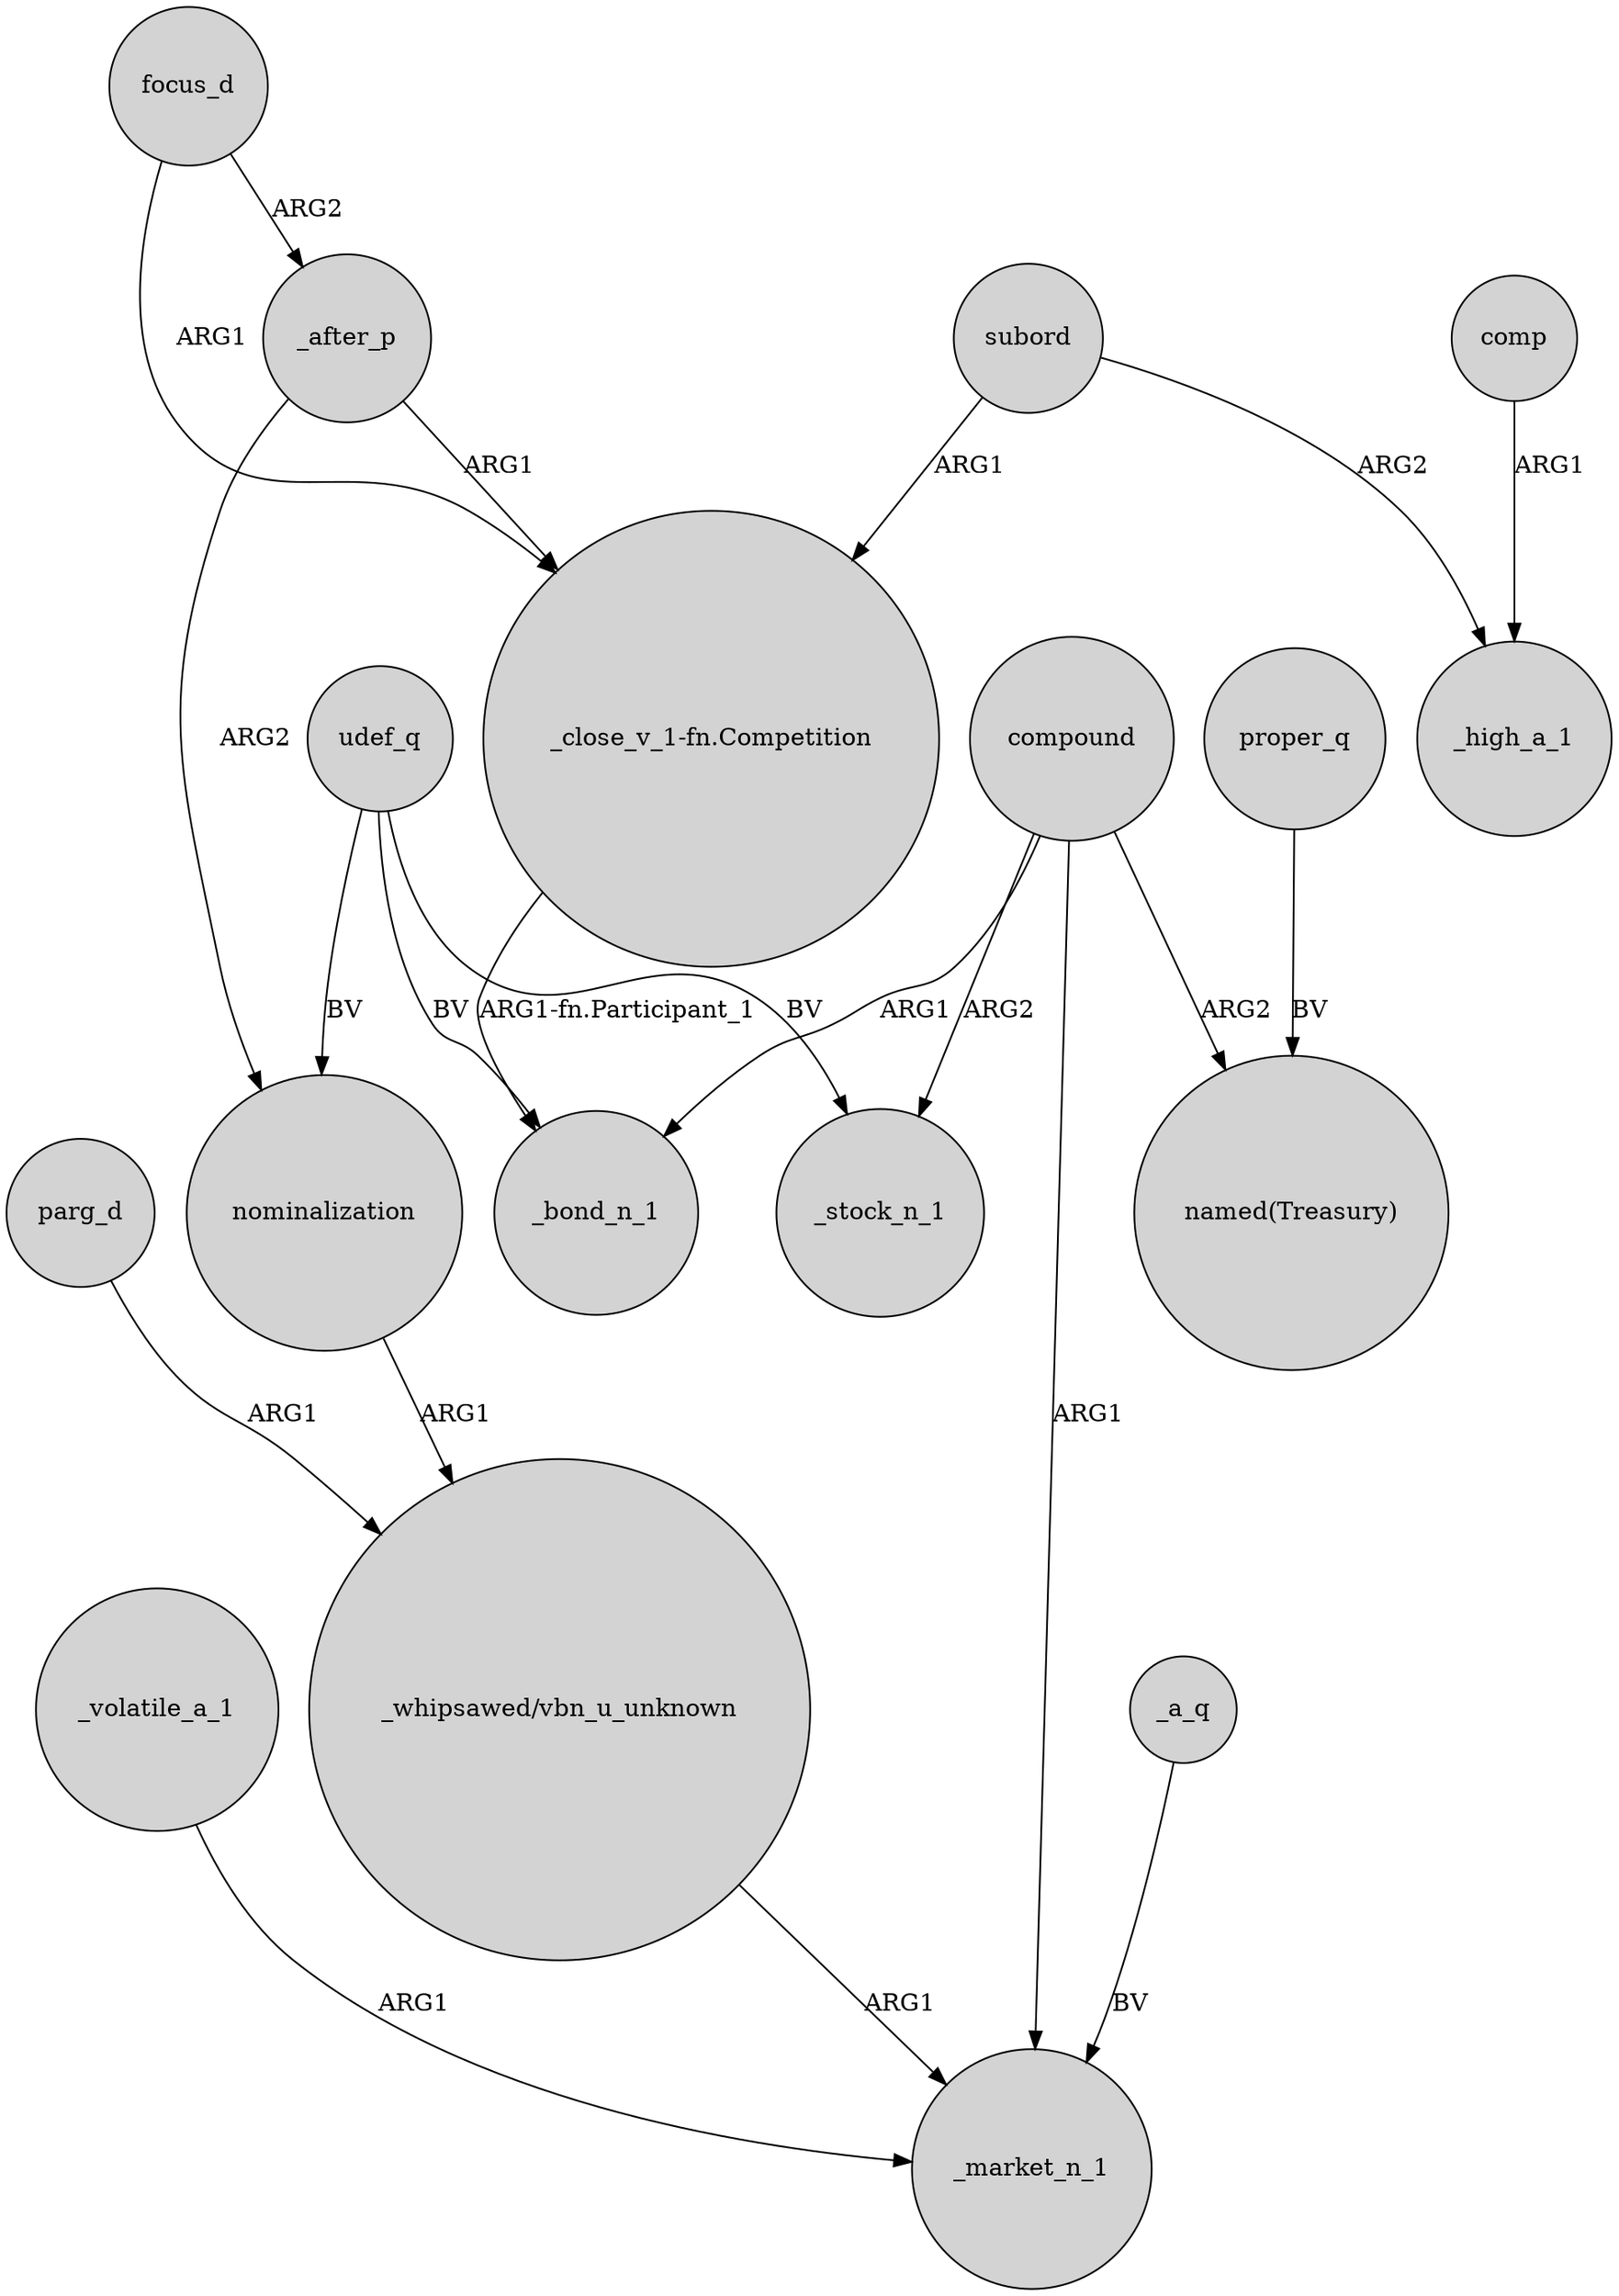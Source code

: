 digraph {
	node [shape=circle style=filled]
	_after_p -> "_close_v_1-fn.Competition" [label=ARG1]
	udef_q -> _bond_n_1 [label=BV]
	_volatile_a_1 -> _market_n_1 [label=ARG1]
	parg_d -> "_whipsawed/vbn_u_unknown" [label=ARG1]
	"_whipsawed/vbn_u_unknown" -> _market_n_1 [label=ARG1]
	udef_q -> nominalization [label=BV]
	compound -> _bond_n_1 [label=ARG1]
	subord -> "_close_v_1-fn.Competition" [label=ARG1]
	_after_p -> nominalization [label=ARG2]
	focus_d -> "_close_v_1-fn.Competition" [label=ARG1]
	proper_q -> "named(Treasury)" [label=BV]
	udef_q -> _stock_n_1 [label=BV]
	subord -> _high_a_1 [label=ARG2]
	comp -> _high_a_1 [label=ARG1]
	compound -> _stock_n_1 [label=ARG2]
	nominalization -> "_whipsawed/vbn_u_unknown" [label=ARG1]
	focus_d -> _after_p [label=ARG2]
	_a_q -> _market_n_1 [label=BV]
	compound -> "named(Treasury)" [label=ARG2]
	compound -> _market_n_1 [label=ARG1]
	"_close_v_1-fn.Competition" -> _bond_n_1 [label="ARG1-fn.Participant_1"]
}
